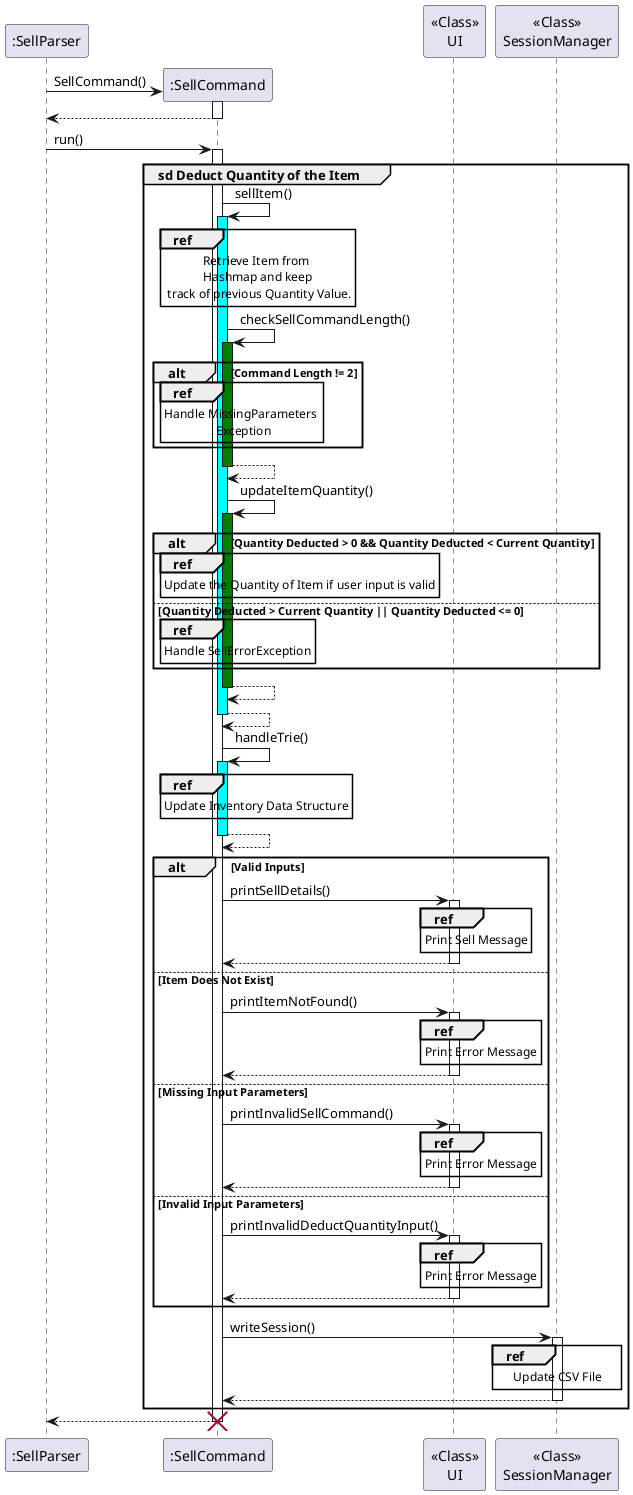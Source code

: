 @startuml
'https://plantuml.com/sequence-diagram

participant ":SellParser"
":SellParser" -> ":SellCommand"**:SellCommand()
activate ":SellCommand"
":SellCommand" --> ":SellParser"
deactivate ":SellCommand"
":SellParser" -> ":SellCommand": run()

group sd Deduct Quantity of the Item
    activate ":SellCommand"
    ":SellCommand"->":SellCommand": sellItem()
    activate ":SellCommand" #Cyan
    ref over ":SellCommand": Retrieve Item from \n Hashmap and keep \n track of previous Quantity Value.
    ":SellCommand" -> ":SellCommand": checkSellCommandLength()
    activate ":SellCommand" #Green

    alt Command Length != 2
    ref over ":SellCommand": Handle MissingParameters \n Exception
    end


    activate ":SellCommand"
    ":SellCommand" --> ":SellCommand"
    deactivate ":SellCommand"
    ":SellCommand" -> ":SellCommand": updateItemQuantity()
    activate ":SellCommand" #Green

    alt Quantity Deducted > 0 && Quantity Deducted < Current Quantity
    ref over ":SellCommand"
    Update the Quantity of Item if user input is valid
    end
    else Quantity Deducted > Current Quantity || Quantity Deducted <= 0
    ref over ":SellCommand": Handle SellErrorException
    end
    ":SellCommand" --> ":SellCommand"
    deactivate ":SellCommand"
    ":SellCommand" --> ":SellCommand"
    deactivate ":SellCommand"

    ":SellCommand"->":SellCommand": handleTrie()
    activate ":SellCommand" #Cyan
    ref over ":SellCommand": Update Inventory Data Structure
    ":SellCommand"-->":SellCommand"
    deactivate ":SellCommand"

    alt Valid Inputs
        ":SellCommand" -> "<<Class>>\nUI": printSellDetails()
        activate "<<Class>>\nUI"
        ref over "<<Class>>\nUI": Print Sell Message
        "<<Class>>\nUI"-->":SellCommand"
        deactivate "<<Class>>\nUI"
    else Item Does Not Exist
        ":SellCommand" -> "<<Class>>\nUI": printItemNotFound()
        activate "<<Class>>\nUI"
        ref over "<<Class>>\nUI": Print Error Message
        "<<Class>>\nUI"-->":SellCommand"
        deactivate "<<Class>>\nUI"
    else Missing Input Parameters
        ":SellCommand" -> "<<Class>>\nUI": printInvalidSellCommand()
        activate "<<Class>>\nUI"
        ref over "<<Class>>\nUI": Print Error Message
        "<<Class>>\nUI"-->":SellCommand"
        deactivate "<<Class>>\nUI"
    else Invalid Input Parameters
        ":SellCommand" -> "<<Class>>\nUI": printInvalidDeductQuantityInput()
        activate "<<Class>>\nUI"
        ref over "<<Class>>\nUI": Print Error Message
        "<<Class>>\nUI"-->":SellCommand"
        deactivate "<<Class>>\nUI"
    end
    ":SellCommand" -> "<<Class>>\nSessionManager": writeSession()
    activate "<<Class>>\nSessionManager"
    ref over "<<Class>>\nSessionManager": Update CSV File
    "<<Class>>\nSessionManager" --> ":SellCommand"
    deactivate "<<Class>>\nSessionManager"
end
":SellCommand" --> ":SellParser"
destroy ":SellCommand"
@enduml